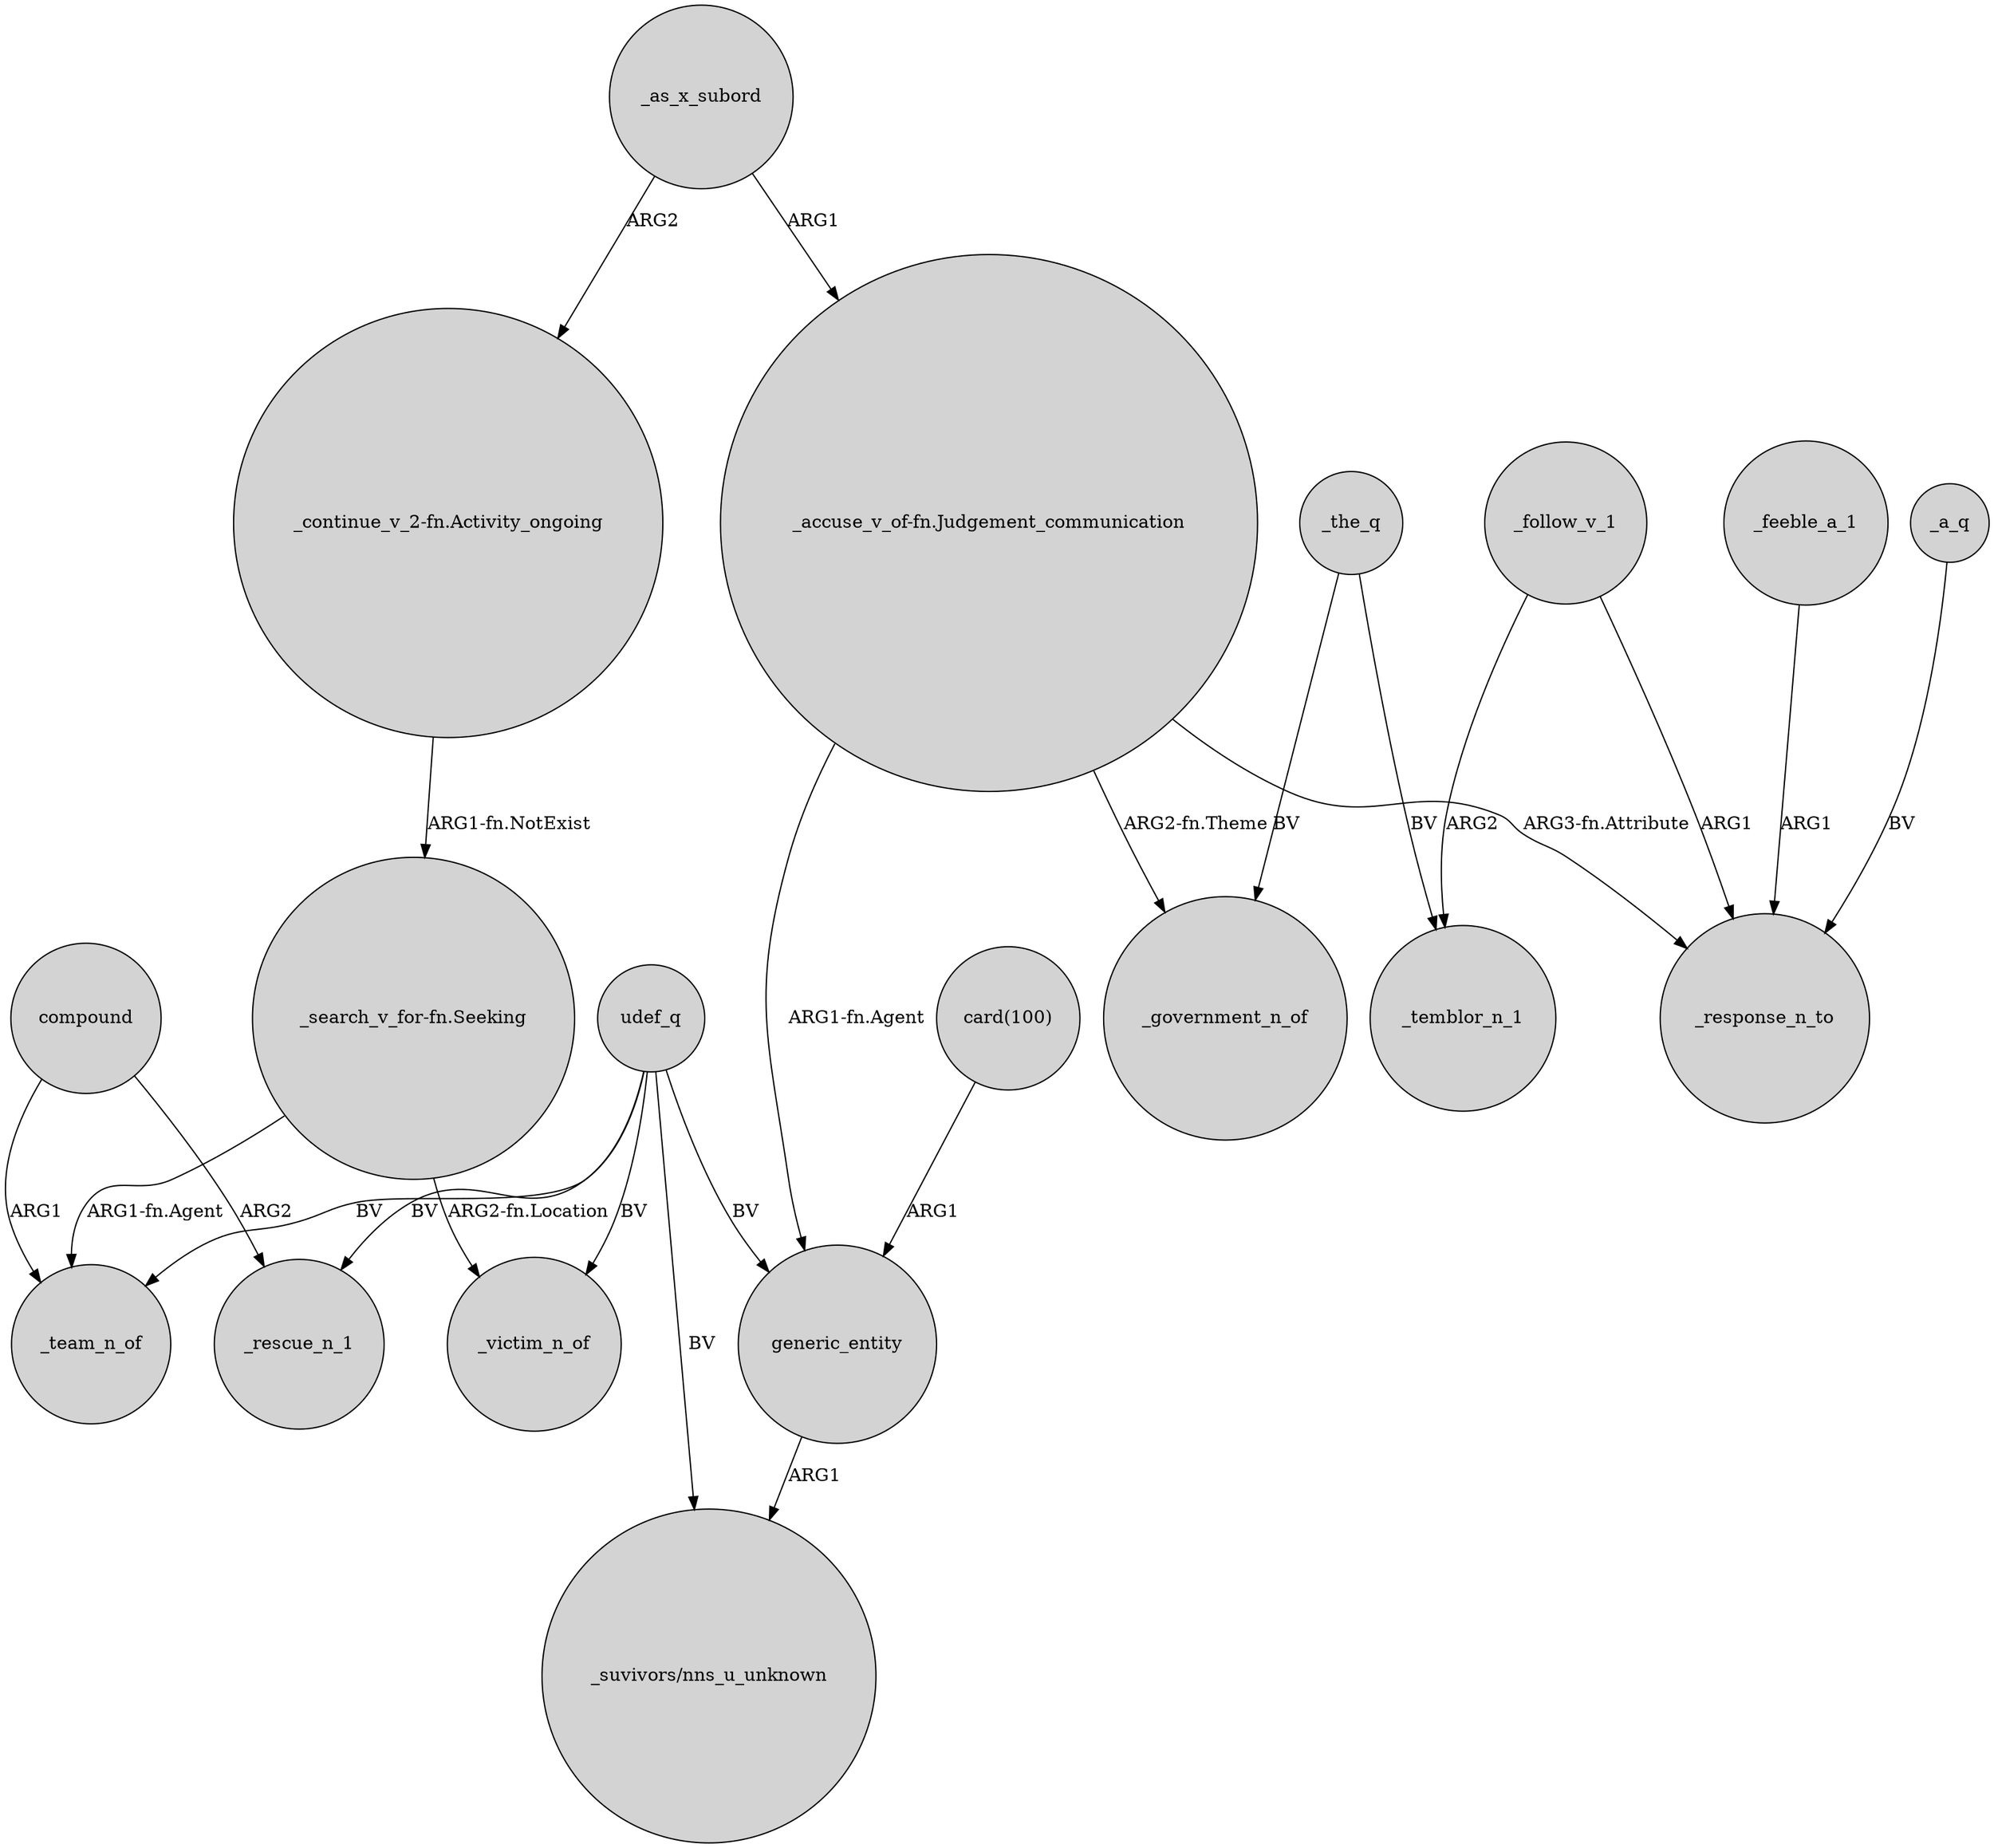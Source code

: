 digraph {
	node [shape=circle style=filled]
	generic_entity -> "_suvivors/nns_u_unknown" [label=ARG1]
	compound -> _team_n_of [label=ARG1]
	_as_x_subord -> "_continue_v_2-fn.Activity_ongoing" [label=ARG2]
	udef_q -> generic_entity [label=BV]
	"card(100)" -> generic_entity [label=ARG1]
	_feeble_a_1 -> _response_n_to [label=ARG1]
	_follow_v_1 -> _temblor_n_1 [label=ARG2]
	udef_q -> _victim_n_of [label=BV]
	"_continue_v_2-fn.Activity_ongoing" -> "_search_v_for-fn.Seeking" [label="ARG1-fn.NotExist"]
	"_accuse_v_of-fn.Judgement_communication" -> _government_n_of [label="ARG2-fn.Theme"]
	_the_q -> _temblor_n_1 [label=BV]
	udef_q -> "_suvivors/nns_u_unknown" [label=BV]
	"_search_v_for-fn.Seeking" -> _team_n_of [label="ARG1-fn.Agent"]
	udef_q -> _team_n_of [label=BV]
	_a_q -> _response_n_to [label=BV]
	compound -> _rescue_n_1 [label=ARG2]
	"_accuse_v_of-fn.Judgement_communication" -> _response_n_to [label="ARG3-fn.Attribute"]
	_the_q -> _government_n_of [label=BV]
	"_search_v_for-fn.Seeking" -> _victim_n_of [label="ARG2-fn.Location"]
	udef_q -> _rescue_n_1 [label=BV]
	"_accuse_v_of-fn.Judgement_communication" -> generic_entity [label="ARG1-fn.Agent"]
	_as_x_subord -> "_accuse_v_of-fn.Judgement_communication" [label=ARG1]
	_follow_v_1 -> _response_n_to [label=ARG1]
}
